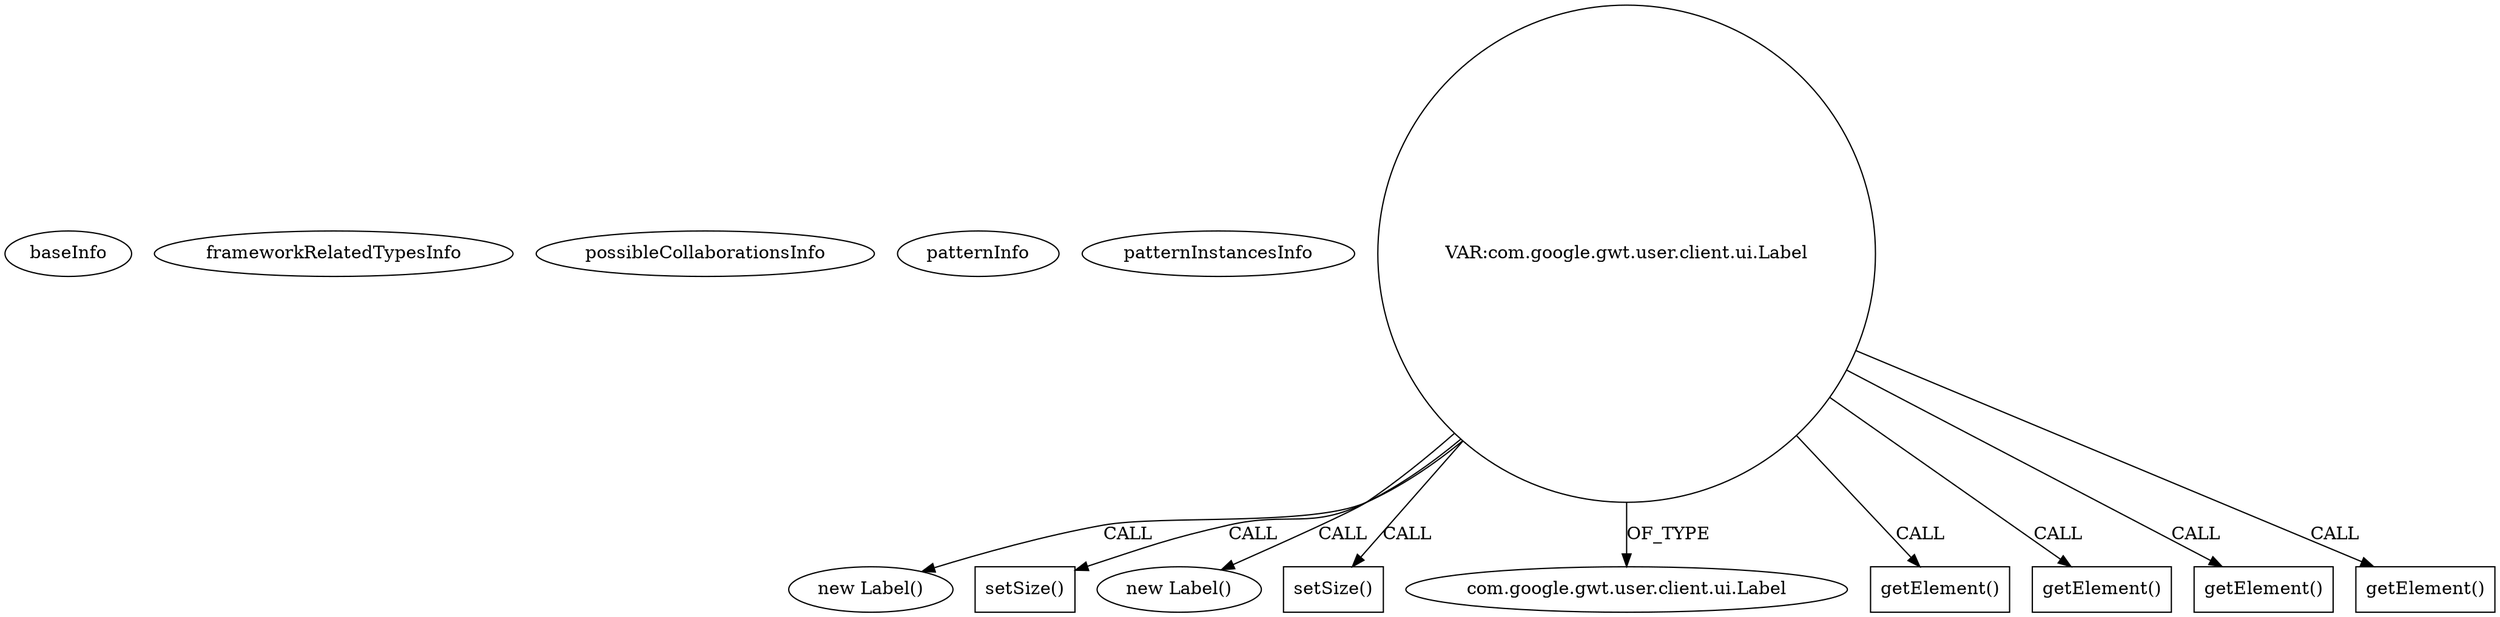 digraph {
baseInfo[graphId=96,category="pattern",isAnonymous=false,possibleRelation=false]
frameworkRelatedTypesInfo[]
possibleCollaborationsInfo[]
patternInfo[frequency=2.0,patternRootClient=null]
patternInstancesInfo[0="CarlRazmus-WebStore~/CarlRazmus-WebStore/WebStore-master/src/tddd24/project/client/WebStore.java~void confirmOrder(java.util.ArrayList)~69",1="CarlRazmus-WebStore~/CarlRazmus-WebStore/WebStore-master/src/tddd24/project/client/WebStore.java~WebStore~61"]
9[label="new Label()",vertexType="CONSTRUCTOR_CALL",isFrameworkType=false]
10[label="VAR:com.google.gwt.user.client.ui.Label",vertexType="VARIABLE_EXPRESION",isFrameworkType=false,shape=circle]
13[label="setSize()",vertexType="INSIDE_CALL",isFrameworkType=false,shape=box]
36[label="new Label()",vertexType="CONSTRUCTOR_CALL",isFrameworkType=false]
39[label="setSize()",vertexType="INSIDE_CALL",isFrameworkType=false,shape=box]
11[label="com.google.gwt.user.client.ui.Label",vertexType="FRAMEWORK_CLASS_TYPE",isFrameworkType=false]
55[label="getElement()",vertexType="INSIDE_CALL",isFrameworkType=false,shape=box]
29[label="getElement()",vertexType="INSIDE_CALL",isFrameworkType=false,shape=box]
47[label="getElement()",vertexType="INSIDE_CALL",isFrameworkType=false,shape=box]
21[label="getElement()",vertexType="INSIDE_CALL",isFrameworkType=false,shape=box]
10->13[label="CALL"]
10->39[label="CALL"]
10->36[label="CALL"]
10->21[label="CALL"]
10->47[label="CALL"]
10->55[label="CALL"]
10->11[label="OF_TYPE"]
10->29[label="CALL"]
10->9[label="CALL"]
}
